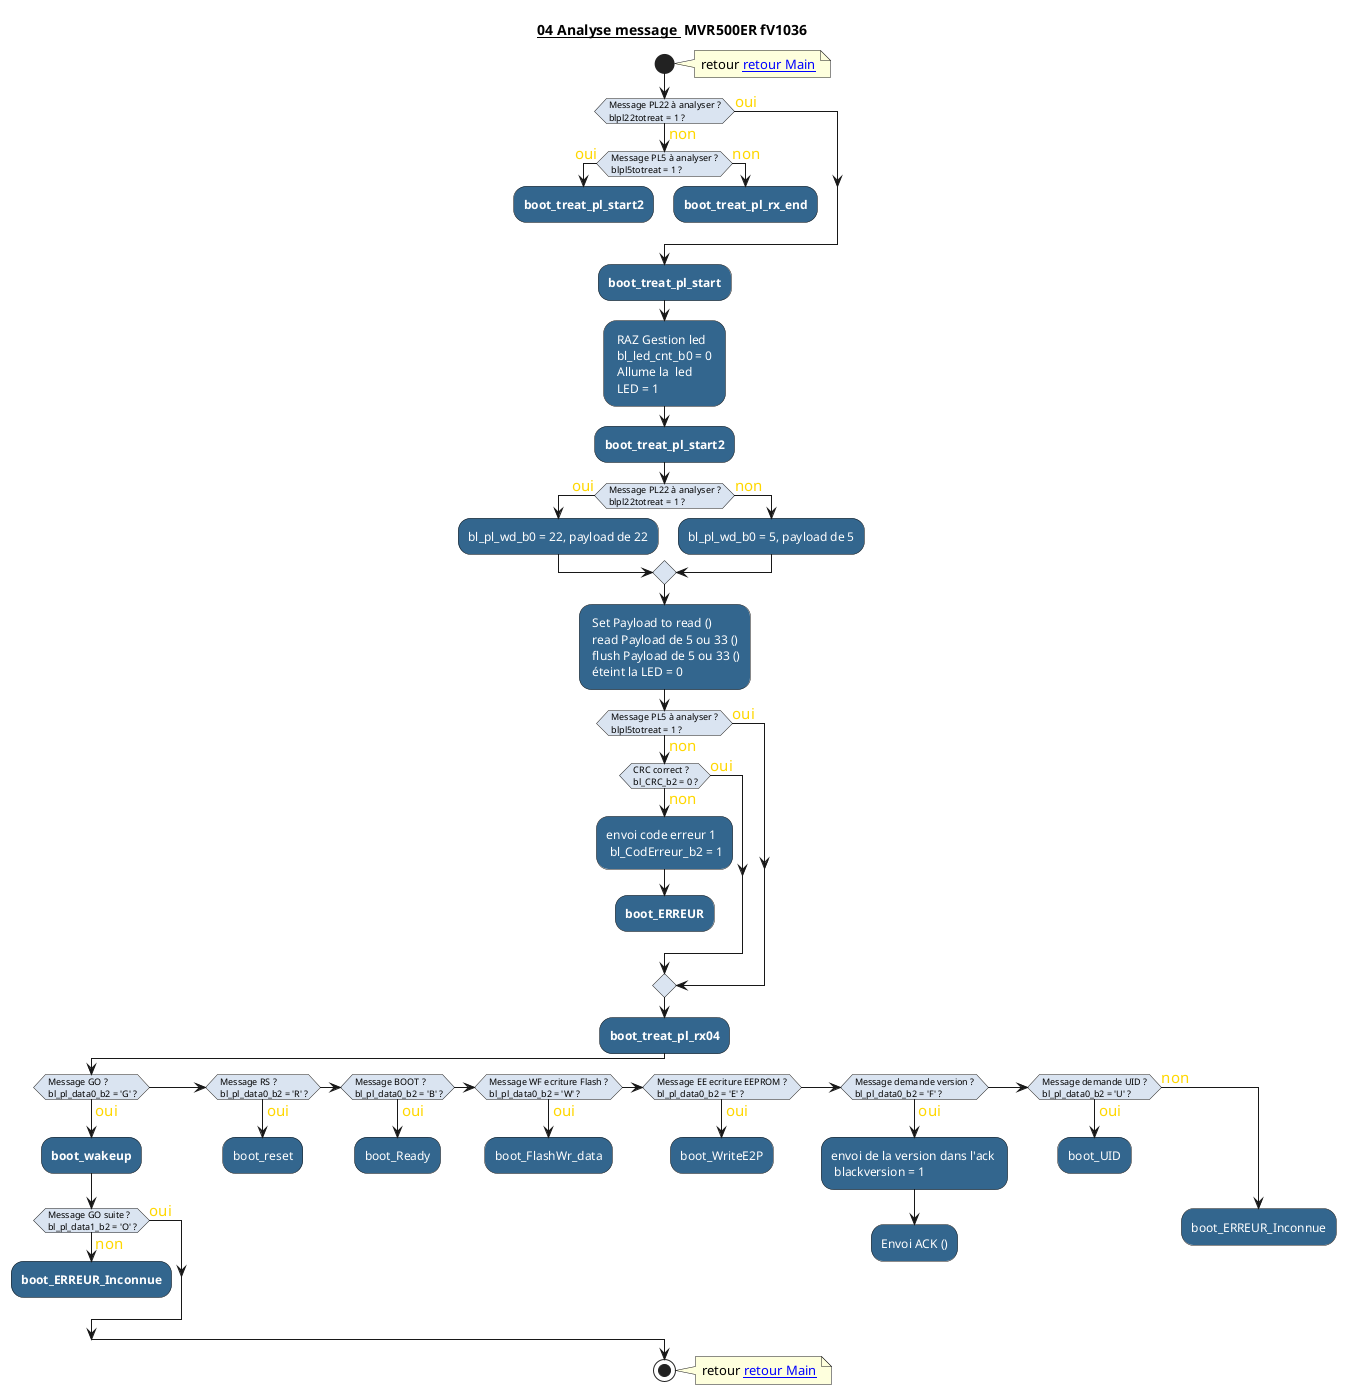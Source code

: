 {
  "sha1": "2cg5fm6jqhnkbz7n4rnvpy1imovlrz2",
  "insertion": {
    "when": "2024-05-30T20:48:19.954Z",
    "user": "plantuml@gmail.com"
  }
}
@startuml

skinparam useBetaStyle true

<style>
activity {
  BackgroundColor #33668E
  BorderColor #33668E
  FontColor white
  FontName arial
}

activityDiagram  {
	diamond {
	  BackgroundColor #dae4f1
	  BorderColor #33668E
	  FontColor black
	  FontName arial
	  FontSize 9
	}
	
	arrow {
	  FontColor gold
	  FontName arial
	  FontSize 15
	}
}
</style>

title __<b>04 Analyse message </b>__ MVR500ER fV1036
	    
start
note right:retour [[BootMain.svg retour Main]]

if ( Message PL22 à analyser ? \n blpl22totreat = 1 ?) then (oui)
else (non)
    if ( Message PL5 à analyser ? \n blpl5totreat = 1 ?) then (oui)
        :**boot_treat_pl_start2**;
        detach
    else (non)
        :**boot_treat_pl_rx_end**;
        detach
    endif
endif
:**boot_treat_pl_start**;
: RAZ Gestion led \n bl_led_cnt_b0 = 0 \n Allume la  led \n LED = 1;
:**boot_treat_pl_start2**;

if ( Message PL22 à analyser ? \n blpl22totreat = 1 ?) then (oui)
    :bl_pl_wd_b0 = 22, payload de 22;
else (non)
    :bl_pl_wd_b0 = 5, payload de 5;
endif
: Set Payload to read ()\n read Payload de 5 ou 33 ()\n flush Payload de 5 ou 33 ()\n éteint la LED = 0;

if ( Message PL5 à analyser ? \n blpl5totreat = 1 ?) then (oui)
else (non)
    if ( CRC correct ? \n bl_CRC_b2 = 0 ?) then (oui)
    else (non)
        :envoi code erreur 1\n bl_CodErreur_b2 = 1;
        :**boot_ERREUR**;
        detach
    endif
endif

:**boot_treat_pl_rx04**;

if ( Message GO ? \n bl_pl_data0_b2 = 'G' ?) then (oui)
    :**boot_wakeup**;
    if ( Message GO suite ? \n bl_pl_data1_b2 = 'O' ?) then (oui)
    else (non)
        :**boot_ERREUR_Inconnue**;
        detach
    endif
    
    detach
elseif ( Message RS ? \n bl_pl_data0_b2 = 'R' ?) then (oui)
    :boot_reset;
    detach
elseif ( Message BOOT ? \n bl_pl_data0_b2 = 'B' ?) then (oui)
    :boot_Ready;
    detach
elseif ( Message WF ecriture Flash ? \n bl_pl_data0_b2 = 'W' ?) then (oui)
    :boot_FlashWr_data;
    detach
elseif ( Message EE ecriture EEPROM ? \n bl_pl_data0_b2 = 'E' ?) then (oui)
    :boot_WriteE2P;
    detach
elseif ( Message demande version ? \n bl_pl_data0_b2 = 'F' ?) then (oui)
    :envoi de la version dans l'ack \n blackversion = 1;
    :Envoi ACK ();
    detach
elseif ( Message demande UID ? \n bl_pl_data0_b2 = 'U' ?) then (oui)
    :boot_UID;
    detach
else (non)
    :boot_ERREUR_Inconnue;
    detach
endif

stop
note right:retour [[BootMain.svg retour Main]]

@enduml
